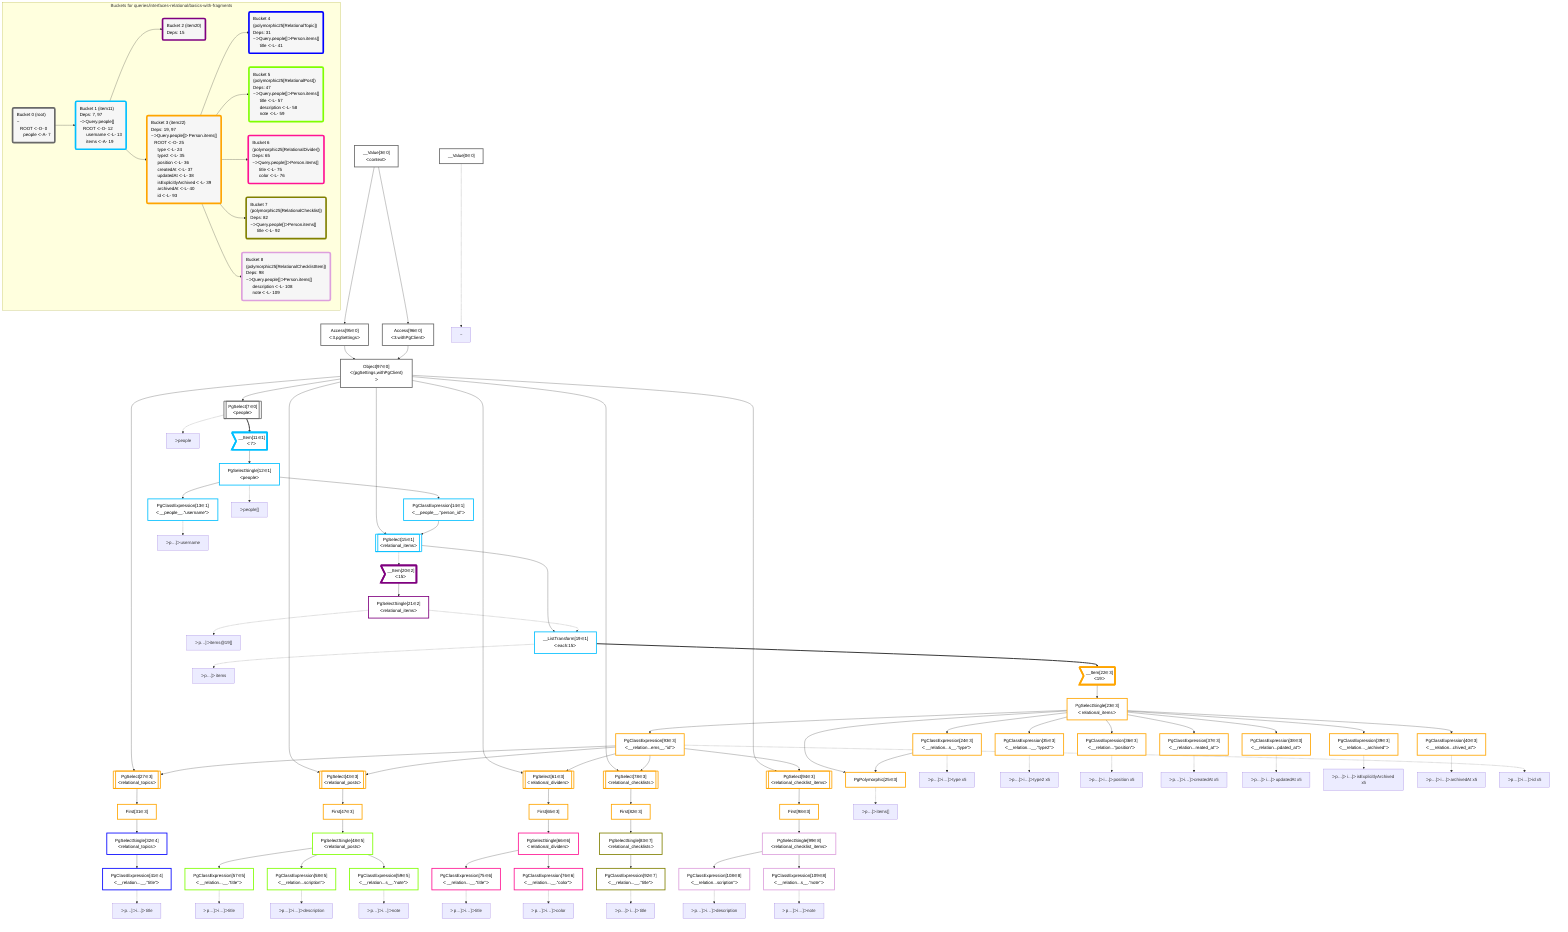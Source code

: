 graph TD
    classDef path fill:#eee,stroke:#000,color:#000
    classDef plan fill:#fff,stroke-width:3px,color:#000
    classDef itemplan fill:#fff,stroke-width:6px,color:#000
    classDef sideeffectplan fill:#f00,stroke-width:6px,color:#000
    classDef bucket fill:#f6f6f6,color:#000,stroke-width:6px,text-align:left


    %% define plans
    __Value0["__Value[0∈0]"]:::plan
    __Value3["__Value[3∈0]<br />ᐸcontextᐳ"]:::plan
    Access95["Access[95∈0]<br />ᐸ3.pgSettingsᐳ"]:::plan
    Access96["Access[96∈0]<br />ᐸ3.withPgClientᐳ"]:::plan
    Object97["Object[97∈0]<br />ᐸ{pgSettings,withPgClient}ᐳ"]:::plan
    PgSelect7[["PgSelect[7∈0]<br />ᐸpeopleᐳ"]]:::plan
    __Item11>"__Item[11∈1]<br />ᐸ7ᐳ"]:::itemplan
    PgSelectSingle12["PgSelectSingle[12∈1]<br />ᐸpeopleᐳ"]:::plan
    PgClassExpression13["PgClassExpression[13∈1]<br />ᐸ__people__.”username”ᐳ"]:::plan
    PgClassExpression14["PgClassExpression[14∈1]<br />ᐸ__people__.”person_id”ᐳ"]:::plan
    PgSelect15[["PgSelect[15∈1]<br />ᐸrelational_itemsᐳ"]]:::plan
    __ListTransform19["__ListTransform[19∈1]<br />ᐸeach:15ᐳ"]:::plan
    __Item20>"__Item[20∈2]<br />ᐸ15ᐳ"]:::itemplan
    PgSelectSingle21["PgSelectSingle[21∈2]<br />ᐸrelational_itemsᐳ"]:::plan
    __Item22>"__Item[22∈3]<br />ᐸ19ᐳ"]:::itemplan
    PgSelectSingle23["PgSelectSingle[23∈3]<br />ᐸrelational_itemsᐳ"]:::plan
    PgClassExpression24["PgClassExpression[24∈3]<br />ᐸ__relation...s__.”type”ᐳ"]:::plan
    PgPolymorphic25["PgPolymorphic[25∈3]"]:::plan
    PgClassExpression93["PgClassExpression[93∈3]<br />ᐸ__relation...ems__.”id”ᐳ"]:::plan
    PgSelect27[["PgSelect[27∈3]<br />ᐸrelational_topicsᐳ"]]:::plan
    First31["First[31∈3]"]:::plan
    PgSelectSingle32["PgSelectSingle[32∈4]<br />ᐸrelational_topicsᐳ"]:::plan
    PgClassExpression35["PgClassExpression[35∈3]<br />ᐸ__relation...__.”type2”ᐳ"]:::plan
    PgClassExpression36["PgClassExpression[36∈3]<br />ᐸ__relation...”position”ᐳ"]:::plan
    PgClassExpression37["PgClassExpression[37∈3]<br />ᐸ__relation...reated_at”ᐳ"]:::plan
    PgClassExpression38["PgClassExpression[38∈3]<br />ᐸ__relation...pdated_at”ᐳ"]:::plan
    PgClassExpression39["PgClassExpression[39∈3]<br />ᐸ__relation..._archived”ᐳ"]:::plan
    PgClassExpression40["PgClassExpression[40∈3]<br />ᐸ__relation...chived_at”ᐳ"]:::plan
    PgClassExpression41["PgClassExpression[41∈4]<br />ᐸ__relation...__.”title”ᐳ"]:::plan
    PgSelect43[["PgSelect[43∈3]<br />ᐸrelational_postsᐳ"]]:::plan
    First47["First[47∈3]"]:::plan
    PgSelectSingle48["PgSelectSingle[48∈5]<br />ᐸrelational_postsᐳ"]:::plan
    PgClassExpression57["PgClassExpression[57∈5]<br />ᐸ__relation...__.”title”ᐳ"]:::plan
    PgClassExpression58["PgClassExpression[58∈5]<br />ᐸ__relation...scription”ᐳ"]:::plan
    PgClassExpression59["PgClassExpression[59∈5]<br />ᐸ__relation...s__.”note”ᐳ"]:::plan
    PgSelect61[["PgSelect[61∈3]<br />ᐸrelational_dividersᐳ"]]:::plan
    First65["First[65∈3]"]:::plan
    PgSelectSingle66["PgSelectSingle[66∈6]<br />ᐸrelational_dividersᐳ"]:::plan
    PgClassExpression75["PgClassExpression[75∈6]<br />ᐸ__relation...__.”title”ᐳ"]:::plan
    PgClassExpression76["PgClassExpression[76∈6]<br />ᐸ__relation...__.”color”ᐳ"]:::plan
    PgSelect78[["PgSelect[78∈3]<br />ᐸrelational_checklistsᐳ"]]:::plan
    First82["First[82∈3]"]:::plan
    PgSelectSingle83["PgSelectSingle[83∈7]<br />ᐸrelational_checklistsᐳ"]:::plan
    PgClassExpression92["PgClassExpression[92∈7]<br />ᐸ__relation...__.”title”ᐳ"]:::plan
    PgSelect94[["PgSelect[94∈3]<br />ᐸrelational_checklist_itemsᐳ"]]:::plan
    First98["First[98∈3]"]:::plan
    PgSelectSingle99["PgSelectSingle[99∈8]<br />ᐸrelational_checklist_itemsᐳ"]:::plan
    PgClassExpression108["PgClassExpression[108∈8]<br />ᐸ__relation...scription”ᐳ"]:::plan
    PgClassExpression109["PgClassExpression[109∈8]<br />ᐸ__relation...s__.”note”ᐳ"]:::plan

    %% plan dependencies
    __Value3 --> Access95
    __Value3 --> Access96
    Access95 & Access96 --> Object97
    Object97 --> PgSelect7
    PgSelect7 ==> __Item11
    __Item11 --> PgSelectSingle12
    PgSelectSingle12 --> PgClassExpression13
    PgSelectSingle12 --> PgClassExpression14
    Object97 & PgClassExpression14 --> PgSelect15
    PgSelect15 --> __ListTransform19
    PgSelectSingle21 -.-> __ListTransform19
    PgSelect15 -.-> __Item20
    __Item20 --> PgSelectSingle21
    __ListTransform19 ==> __Item22
    __Item22 --> PgSelectSingle23
    PgSelectSingle23 --> PgClassExpression24
    PgSelectSingle23 & PgClassExpression24 --> PgPolymorphic25
    PgSelectSingle23 --> PgClassExpression93
    Object97 & PgClassExpression93 --> PgSelect27
    PgSelect27 --> First31
    First31 --> PgSelectSingle32
    PgSelectSingle23 --> PgClassExpression35
    PgSelectSingle23 --> PgClassExpression36
    PgSelectSingle23 --> PgClassExpression37
    PgSelectSingle23 --> PgClassExpression38
    PgSelectSingle23 --> PgClassExpression39
    PgSelectSingle23 --> PgClassExpression40
    PgSelectSingle32 --> PgClassExpression41
    Object97 & PgClassExpression93 --> PgSelect43
    PgSelect43 --> First47
    First47 --> PgSelectSingle48
    PgSelectSingle48 --> PgClassExpression57
    PgSelectSingle48 --> PgClassExpression58
    PgSelectSingle48 --> PgClassExpression59
    Object97 & PgClassExpression93 --> PgSelect61
    PgSelect61 --> First65
    First65 --> PgSelectSingle66
    PgSelectSingle66 --> PgClassExpression75
    PgSelectSingle66 --> PgClassExpression76
    Object97 & PgClassExpression93 --> PgSelect78
    PgSelect78 --> First82
    First82 --> PgSelectSingle83
    PgSelectSingle83 --> PgClassExpression92
    Object97 & PgClassExpression93 --> PgSelect94
    PgSelect94 --> First98
    First98 --> PgSelectSingle99
    PgSelectSingle99 --> PgClassExpression108
    PgSelectSingle99 --> PgClassExpression109

    %% plan-to-path relationships
    P0["~"]
    __Value0 -.-> P0
    P7["ᐳpeople"]
    PgSelect7 -.-> P7
    P12["ᐳpeople[]"]
    PgSelectSingle12 -.-> P12
    P13["ᐳp…]ᐳusername"]
    PgClassExpression13 -.-> P13
    P19["ᐳp…]ᐳitems"]
    __ListTransform19 -.-> P19
    P21["ᐳp…]ᐳitems@19[]"]
    PgSelectSingle21 -.-> P21
    P24["ᐳp…]ᐳi…]ᐳtype x5"]
    PgClassExpression24 -.-> P24
    P25["ᐳp…]ᐳitems[]"]
    PgPolymorphic25 -.-> P25
    P35["ᐳp…]ᐳi…]ᐳtype2 x5"]
    PgClassExpression35 -.-> P35
    P36["ᐳp…]ᐳi…]ᐳposition x5"]
    PgClassExpression36 -.-> P36
    P37["ᐳp…]ᐳi…]ᐳcreatedAt x5"]
    PgClassExpression37 -.-> P37
    P38["ᐳp…]ᐳi…]ᐳupdatedAt x5"]
    PgClassExpression38 -.-> P38
    P39["ᐳp…]ᐳi…]ᐳisExplicitlyArchived x5"]
    PgClassExpression39 -.-> P39
    P40["ᐳp…]ᐳi…]ᐳarchivedAt x5"]
    PgClassExpression40 -.-> P40
    P41["ᐳp…]ᐳi…]ᐳtitle"]
    PgClassExpression41 -.-> P41
    P57["ᐳp…]ᐳi…]ᐳtitle"]
    PgClassExpression57 -.-> P57
    P58["ᐳp…]ᐳi…]ᐳdescription"]
    PgClassExpression58 -.-> P58
    P59["ᐳp…]ᐳi…]ᐳnote"]
    PgClassExpression59 -.-> P59
    P75["ᐳp…]ᐳi…]ᐳtitle"]
    PgClassExpression75 -.-> P75
    P76["ᐳp…]ᐳi…]ᐳcolor"]
    PgClassExpression76 -.-> P76
    P92["ᐳp…]ᐳi…]ᐳtitle"]
    PgClassExpression92 -.-> P92
    P93["ᐳp…]ᐳi…]ᐳid x5"]
    PgClassExpression93 -.-> P93
    P108["ᐳp…]ᐳi…]ᐳdescription"]
    PgClassExpression108 -.-> P108
    P109["ᐳp…]ᐳi…]ᐳnote"]
    PgClassExpression109 -.-> P109

    subgraph "Buckets for queries/interfaces-relational/basics-with-fragments"
    Bucket0("Bucket 0 (root)<br />~<br />⠀ROOT ᐸ-O- 0<br />⠀⠀people ᐸ-A- 7"):::bucket
    classDef bucket0 stroke:#696969
    class Bucket0,__Value0,__Value3,PgSelect7,Access95,Access96,Object97 bucket0
    Bucket1("Bucket 1 (item11)<br />Deps: 7, 97<br />~ᐳQuery.people[]<br />⠀ROOT ᐸ-O- 12<br />⠀⠀username ᐸ-L- 13<br />⠀⠀items ᐸ-A- 19"):::bucket
    classDef bucket1 stroke:#00bfff
    class Bucket1,__Item11,PgSelectSingle12,PgClassExpression13,PgClassExpression14,PgSelect15,__ListTransform19 bucket1
    Bucket2("Bucket 2 (item20)<br />Deps: 15"):::bucket
    classDef bucket2 stroke:#7f007f
    class Bucket2,__Item20,PgSelectSingle21 bucket2
    Bucket3("Bucket 3 (item22)<br />Deps: 19, 97<br />~ᐳQuery.people[]ᐳPerson.items[]<br />⠀ROOT ᐸ-O- 25<br />⠀⠀type ᐸ-L- 24<br />⠀⠀type2 ᐸ-L- 35<br />⠀⠀position ᐸ-L- 36<br />⠀⠀createdAt ᐸ-L- 37<br />⠀⠀updatedAt ᐸ-L- 38<br />⠀⠀isExplicitlyArchived ᐸ-L- 39<br />⠀⠀archivedAt ᐸ-L- 40<br />⠀⠀id ᐸ-L- 93"):::bucket
    classDef bucket3 stroke:#ffa500
    class Bucket3,__Item22,PgSelectSingle23,PgClassExpression24,PgPolymorphic25,PgSelect27,First31,PgClassExpression35,PgClassExpression36,PgClassExpression37,PgClassExpression38,PgClassExpression39,PgClassExpression40,PgSelect43,First47,PgSelect61,First65,PgSelect78,First82,PgClassExpression93,PgSelect94,First98 bucket3
    Bucket4("Bucket 4 (polymorphic25[RelationalTopic])<br />Deps: 31<br />~ᐳQuery.people[]ᐳPerson.items[]<br />⠀⠀title ᐸ-L- 41"):::bucket
    classDef bucket4 stroke:#0000ff
    class Bucket4,PgSelectSingle32,PgClassExpression41 bucket4
    Bucket5("Bucket 5 (polymorphic25[RelationalPost])<br />Deps: 47<br />~ᐳQuery.people[]ᐳPerson.items[]<br />⠀⠀title ᐸ-L- 57<br />⠀⠀description ᐸ-L- 58<br />⠀⠀note ᐸ-L- 59"):::bucket
    classDef bucket5 stroke:#7fff00
    class Bucket5,PgSelectSingle48,PgClassExpression57,PgClassExpression58,PgClassExpression59 bucket5
    Bucket6("Bucket 6 (polymorphic25[RelationalDivider])<br />Deps: 65<br />~ᐳQuery.people[]ᐳPerson.items[]<br />⠀⠀title ᐸ-L- 75<br />⠀⠀color ᐸ-L- 76"):::bucket
    classDef bucket6 stroke:#ff1493
    class Bucket6,PgSelectSingle66,PgClassExpression75,PgClassExpression76 bucket6
    Bucket7("Bucket 7 (polymorphic25[RelationalChecklist])<br />Deps: 82<br />~ᐳQuery.people[]ᐳPerson.items[]<br />⠀⠀title ᐸ-L- 92"):::bucket
    classDef bucket7 stroke:#808000
    class Bucket7,PgSelectSingle83,PgClassExpression92 bucket7
    Bucket8("Bucket 8 (polymorphic25[RelationalChecklistItem])<br />Deps: 98<br />~ᐳQuery.people[]ᐳPerson.items[]<br />⠀⠀description ᐸ-L- 108<br />⠀⠀note ᐸ-L- 109"):::bucket
    classDef bucket8 stroke:#dda0dd
    class Bucket8,PgSelectSingle99,PgClassExpression108,PgClassExpression109 bucket8
    Bucket0 --> Bucket1
    Bucket1 --> Bucket2 & Bucket3
    Bucket3 --> Bucket4 & Bucket5 & Bucket6 & Bucket7 & Bucket8
    end